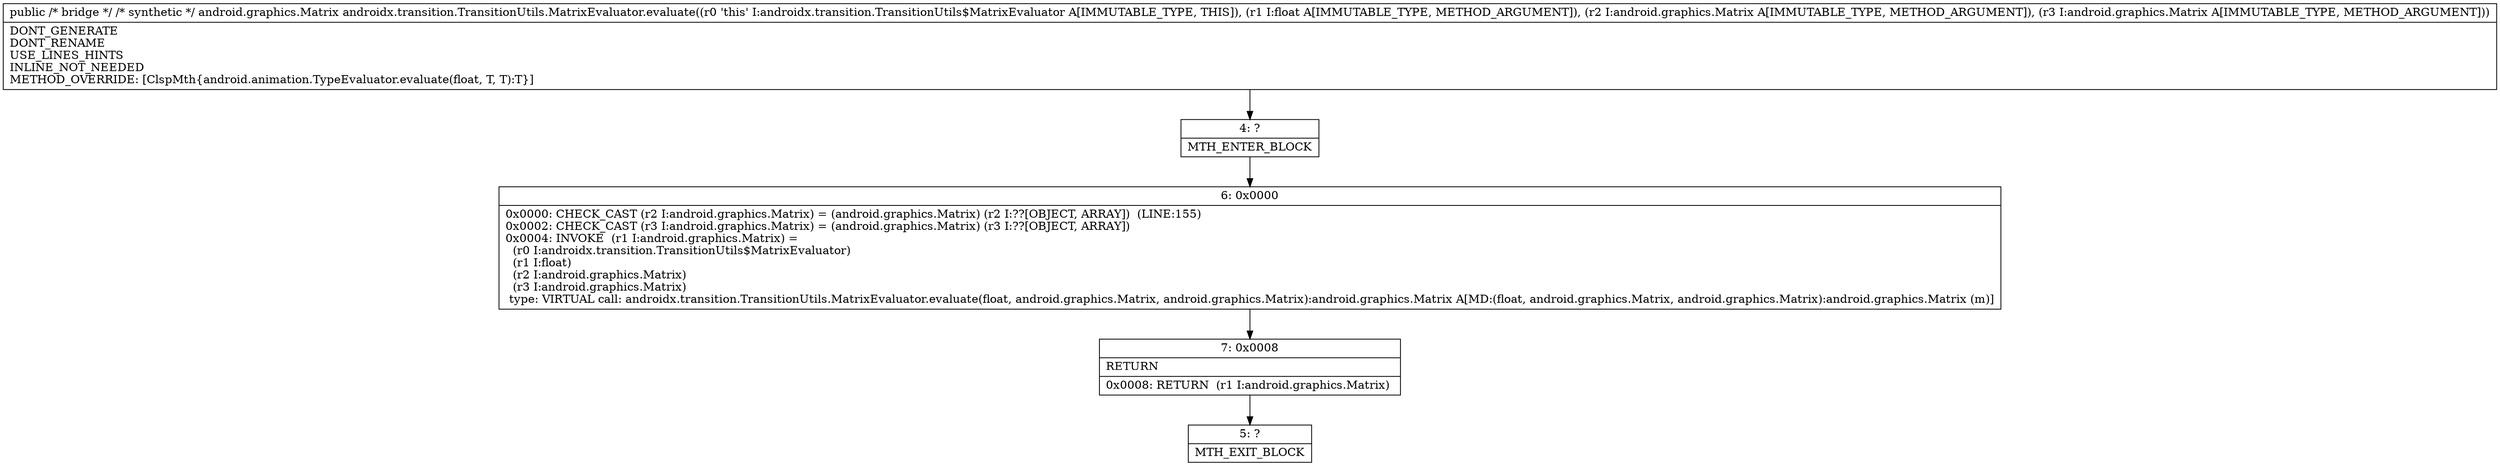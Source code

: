 digraph "CFG forandroidx.transition.TransitionUtils.MatrixEvaluator.evaluate(FLjava\/lang\/Object;Ljava\/lang\/Object;)Ljava\/lang\/Object;" {
Node_4 [shape=record,label="{4\:\ ?|MTH_ENTER_BLOCK\l}"];
Node_6 [shape=record,label="{6\:\ 0x0000|0x0000: CHECK_CAST (r2 I:android.graphics.Matrix) = (android.graphics.Matrix) (r2 I:??[OBJECT, ARRAY])  (LINE:155)\l0x0002: CHECK_CAST (r3 I:android.graphics.Matrix) = (android.graphics.Matrix) (r3 I:??[OBJECT, ARRAY]) \l0x0004: INVOKE  (r1 I:android.graphics.Matrix) = \l  (r0 I:androidx.transition.TransitionUtils$MatrixEvaluator)\l  (r1 I:float)\l  (r2 I:android.graphics.Matrix)\l  (r3 I:android.graphics.Matrix)\l type: VIRTUAL call: androidx.transition.TransitionUtils.MatrixEvaluator.evaluate(float, android.graphics.Matrix, android.graphics.Matrix):android.graphics.Matrix A[MD:(float, android.graphics.Matrix, android.graphics.Matrix):android.graphics.Matrix (m)]\l}"];
Node_7 [shape=record,label="{7\:\ 0x0008|RETURN\l|0x0008: RETURN  (r1 I:android.graphics.Matrix) \l}"];
Node_5 [shape=record,label="{5\:\ ?|MTH_EXIT_BLOCK\l}"];
MethodNode[shape=record,label="{public \/* bridge *\/ \/* synthetic *\/ android.graphics.Matrix androidx.transition.TransitionUtils.MatrixEvaluator.evaluate((r0 'this' I:androidx.transition.TransitionUtils$MatrixEvaluator A[IMMUTABLE_TYPE, THIS]), (r1 I:float A[IMMUTABLE_TYPE, METHOD_ARGUMENT]), (r2 I:android.graphics.Matrix A[IMMUTABLE_TYPE, METHOD_ARGUMENT]), (r3 I:android.graphics.Matrix A[IMMUTABLE_TYPE, METHOD_ARGUMENT]))  | DONT_GENERATE\lDONT_RENAME\lUSE_LINES_HINTS\lINLINE_NOT_NEEDED\lMETHOD_OVERRIDE: [ClspMth\{android.animation.TypeEvaluator.evaluate(float, T, T):T\}]\l}"];
MethodNode -> Node_4;Node_4 -> Node_6;
Node_6 -> Node_7;
Node_7 -> Node_5;
}

